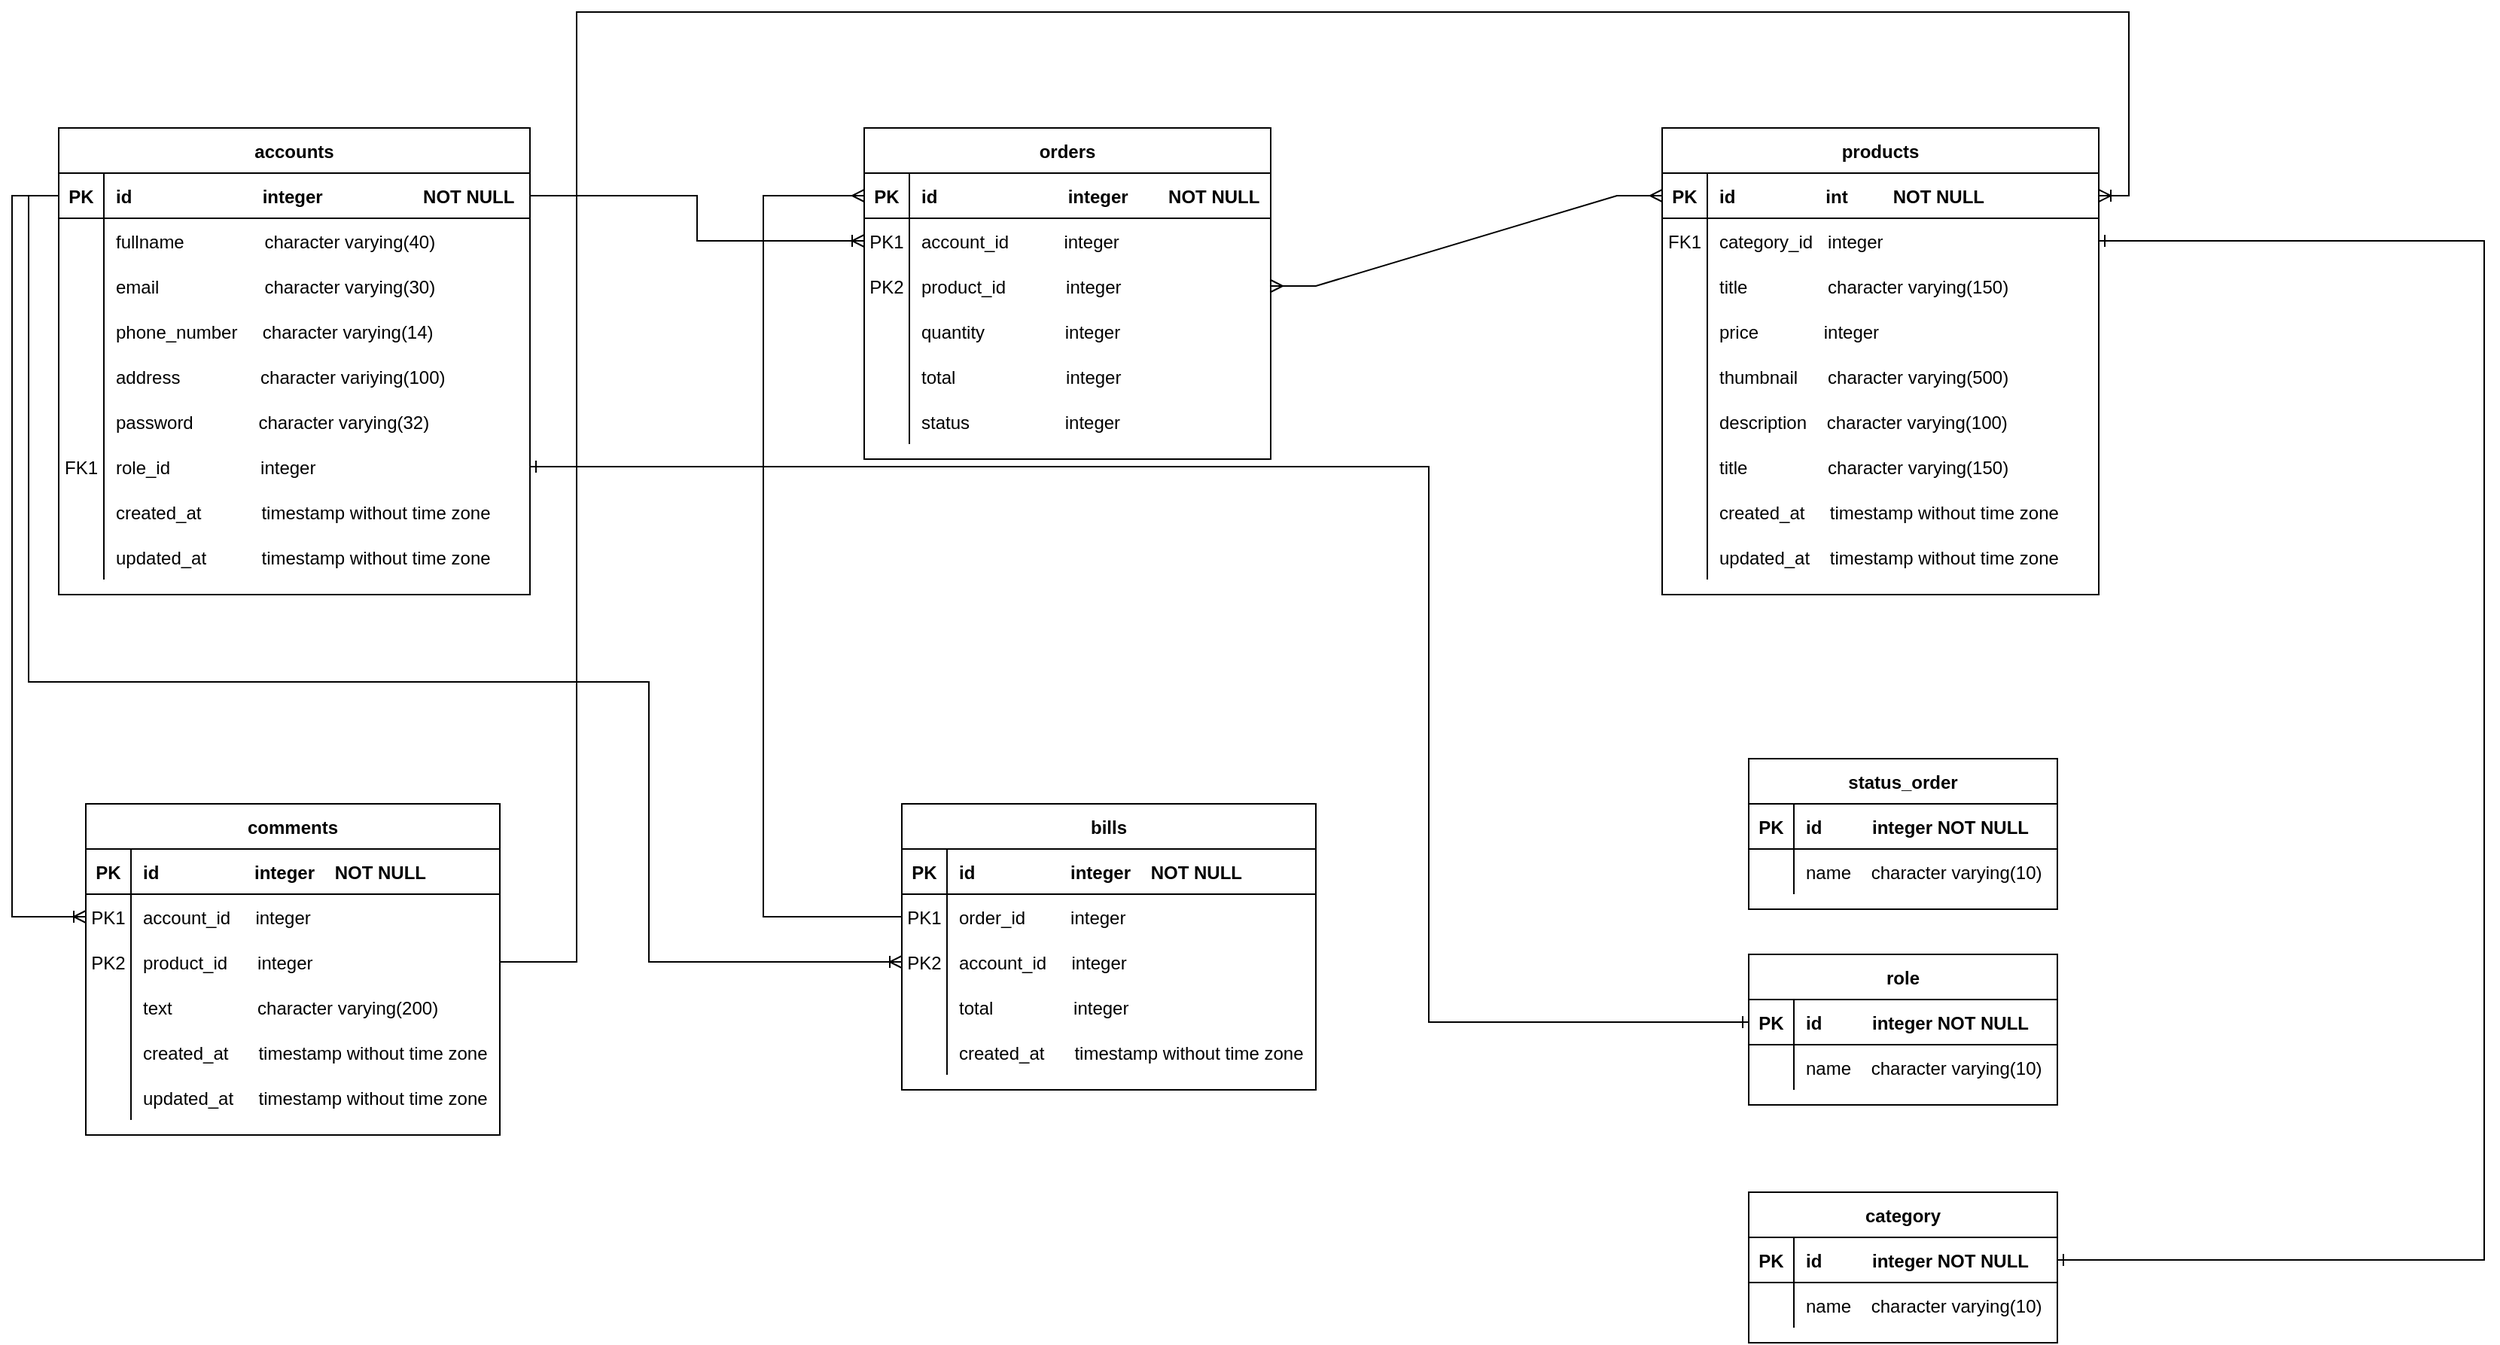 <mxfile version="21.6.1" type="device">
  <diagram id="R2lEEEUBdFMjLlhIrx00" name="Page-1">
    <mxGraphModel dx="2072" dy="1246" grid="0" gridSize="10" guides="1" tooltips="1" connect="1" arrows="1" fold="1" page="1" pageScale="1" pageWidth="291" pageHeight="413" background="none" math="0" shadow="0" extFonts="Permanent Marker^https://fonts.googleapis.com/css?family=Permanent+Marker">
      <root>
        <mxCell id="0" />
        <mxCell id="1" parent="0" />
        <mxCell id="C-vyLk0tnHw3VtMMgP7b-2" value="products" style="shape=table;startSize=30;container=1;collapsible=1;childLayout=tableLayout;fixedRows=1;rowLines=0;fontStyle=1;align=center;resizeLast=1;" parent="1" vertex="1">
          <mxGeometry x="1110" y="121" width="290" height="310" as="geometry" />
        </mxCell>
        <mxCell id="C-vyLk0tnHw3VtMMgP7b-3" value="" style="shape=partialRectangle;collapsible=0;dropTarget=0;pointerEvents=0;fillColor=none;points=[[0,0.5],[1,0.5]];portConstraint=eastwest;top=0;left=0;right=0;bottom=1;" parent="C-vyLk0tnHw3VtMMgP7b-2" vertex="1">
          <mxGeometry y="30" width="290" height="30" as="geometry" />
        </mxCell>
        <mxCell id="C-vyLk0tnHw3VtMMgP7b-4" value="PK" style="shape=partialRectangle;overflow=hidden;connectable=0;fillColor=none;top=0;left=0;bottom=0;right=0;fontStyle=1;" parent="C-vyLk0tnHw3VtMMgP7b-3" vertex="1">
          <mxGeometry width="30" height="30" as="geometry">
            <mxRectangle width="30" height="30" as="alternateBounds" />
          </mxGeometry>
        </mxCell>
        <mxCell id="C-vyLk0tnHw3VtMMgP7b-5" value="id                  int         NOT NULL" style="shape=partialRectangle;overflow=hidden;connectable=0;fillColor=none;top=0;left=0;bottom=0;right=0;align=left;spacingLeft=6;fontStyle=1;" parent="C-vyLk0tnHw3VtMMgP7b-3" vertex="1">
          <mxGeometry x="30" width="260" height="30" as="geometry">
            <mxRectangle width="260" height="30" as="alternateBounds" />
          </mxGeometry>
        </mxCell>
        <mxCell id="C-vyLk0tnHw3VtMMgP7b-6" value="" style="shape=partialRectangle;collapsible=0;dropTarget=0;pointerEvents=0;fillColor=none;points=[[0,0.5],[1,0.5]];portConstraint=eastwest;top=0;left=0;right=0;bottom=0;" parent="C-vyLk0tnHw3VtMMgP7b-2" vertex="1">
          <mxGeometry y="60" width="290" height="30" as="geometry" />
        </mxCell>
        <mxCell id="C-vyLk0tnHw3VtMMgP7b-7" value="FK1" style="shape=partialRectangle;overflow=hidden;connectable=0;fillColor=none;top=0;left=0;bottom=0;right=0;" parent="C-vyLk0tnHw3VtMMgP7b-6" vertex="1">
          <mxGeometry width="30" height="30" as="geometry">
            <mxRectangle width="30" height="30" as="alternateBounds" />
          </mxGeometry>
        </mxCell>
        <mxCell id="C-vyLk0tnHw3VtMMgP7b-8" value="category_id   integer" style="shape=partialRectangle;overflow=hidden;connectable=0;fillColor=none;top=0;left=0;bottom=0;right=0;align=left;spacingLeft=6;" parent="C-vyLk0tnHw3VtMMgP7b-6" vertex="1">
          <mxGeometry x="30" width="260" height="30" as="geometry">
            <mxRectangle width="260" height="30" as="alternateBounds" />
          </mxGeometry>
        </mxCell>
        <mxCell id="C-vyLk0tnHw3VtMMgP7b-9" value="" style="shape=partialRectangle;collapsible=0;dropTarget=0;pointerEvents=0;fillColor=none;points=[[0,0.5],[1,0.5]];portConstraint=eastwest;top=0;left=0;right=0;bottom=0;" parent="C-vyLk0tnHw3VtMMgP7b-2" vertex="1">
          <mxGeometry y="90" width="290" height="30" as="geometry" />
        </mxCell>
        <mxCell id="C-vyLk0tnHw3VtMMgP7b-10" value="" style="shape=partialRectangle;overflow=hidden;connectable=0;fillColor=none;top=0;left=0;bottom=0;right=0;" parent="C-vyLk0tnHw3VtMMgP7b-9" vertex="1">
          <mxGeometry width="30" height="30" as="geometry">
            <mxRectangle width="30" height="30" as="alternateBounds" />
          </mxGeometry>
        </mxCell>
        <mxCell id="C-vyLk0tnHw3VtMMgP7b-11" value="title                character varying(150)" style="shape=partialRectangle;overflow=hidden;connectable=0;fillColor=none;top=0;left=0;bottom=0;right=0;align=left;spacingLeft=6;" parent="C-vyLk0tnHw3VtMMgP7b-9" vertex="1">
          <mxGeometry x="30" width="260" height="30" as="geometry">
            <mxRectangle width="260" height="30" as="alternateBounds" />
          </mxGeometry>
        </mxCell>
        <mxCell id="JZ6ayUztc7FkGeIaDmAo-30" value="" style="shape=partialRectangle;collapsible=0;dropTarget=0;pointerEvents=0;fillColor=none;points=[[0,0.5],[1,0.5]];portConstraint=eastwest;top=0;left=0;right=0;bottom=0;" parent="C-vyLk0tnHw3VtMMgP7b-2" vertex="1">
          <mxGeometry y="120" width="290" height="30" as="geometry" />
        </mxCell>
        <mxCell id="JZ6ayUztc7FkGeIaDmAo-31" value="" style="shape=partialRectangle;overflow=hidden;connectable=0;fillColor=none;top=0;left=0;bottom=0;right=0;" parent="JZ6ayUztc7FkGeIaDmAo-30" vertex="1">
          <mxGeometry width="30" height="30" as="geometry">
            <mxRectangle width="30" height="30" as="alternateBounds" />
          </mxGeometry>
        </mxCell>
        <mxCell id="JZ6ayUztc7FkGeIaDmAo-32" value="price             integer" style="shape=partialRectangle;overflow=hidden;connectable=0;fillColor=none;top=0;left=0;bottom=0;right=0;align=left;spacingLeft=6;" parent="JZ6ayUztc7FkGeIaDmAo-30" vertex="1">
          <mxGeometry x="30" width="260" height="30" as="geometry">
            <mxRectangle width="260" height="30" as="alternateBounds" />
          </mxGeometry>
        </mxCell>
        <mxCell id="JZ6ayUztc7FkGeIaDmAo-36" value="" style="shape=partialRectangle;collapsible=0;dropTarget=0;pointerEvents=0;fillColor=none;points=[[0,0.5],[1,0.5]];portConstraint=eastwest;top=0;left=0;right=0;bottom=0;" parent="C-vyLk0tnHw3VtMMgP7b-2" vertex="1">
          <mxGeometry y="150" width="290" height="30" as="geometry" />
        </mxCell>
        <mxCell id="JZ6ayUztc7FkGeIaDmAo-37" value="" style="shape=partialRectangle;overflow=hidden;connectable=0;fillColor=none;top=0;left=0;bottom=0;right=0;" parent="JZ6ayUztc7FkGeIaDmAo-36" vertex="1">
          <mxGeometry width="30" height="30" as="geometry">
            <mxRectangle width="30" height="30" as="alternateBounds" />
          </mxGeometry>
        </mxCell>
        <mxCell id="JZ6ayUztc7FkGeIaDmAo-38" value="thumbnail      character varying(500)" style="shape=partialRectangle;overflow=hidden;connectable=0;fillColor=none;top=0;left=0;bottom=0;right=0;align=left;spacingLeft=6;" parent="JZ6ayUztc7FkGeIaDmAo-36" vertex="1">
          <mxGeometry x="30" width="260" height="30" as="geometry">
            <mxRectangle width="260" height="30" as="alternateBounds" />
          </mxGeometry>
        </mxCell>
        <mxCell id="JZ6ayUztc7FkGeIaDmAo-39" value="" style="shape=partialRectangle;collapsible=0;dropTarget=0;pointerEvents=0;fillColor=none;points=[[0,0.5],[1,0.5]];portConstraint=eastwest;top=0;left=0;right=0;bottom=0;" parent="C-vyLk0tnHw3VtMMgP7b-2" vertex="1">
          <mxGeometry y="180" width="290" height="30" as="geometry" />
        </mxCell>
        <mxCell id="JZ6ayUztc7FkGeIaDmAo-40" value="" style="shape=partialRectangle;overflow=hidden;connectable=0;fillColor=none;top=0;left=0;bottom=0;right=0;" parent="JZ6ayUztc7FkGeIaDmAo-39" vertex="1">
          <mxGeometry width="30" height="30" as="geometry">
            <mxRectangle width="30" height="30" as="alternateBounds" />
          </mxGeometry>
        </mxCell>
        <mxCell id="JZ6ayUztc7FkGeIaDmAo-41" value="description    character varying(100)" style="shape=partialRectangle;overflow=hidden;connectable=0;fillColor=none;top=0;left=0;bottom=0;right=0;align=left;spacingLeft=6;" parent="JZ6ayUztc7FkGeIaDmAo-39" vertex="1">
          <mxGeometry x="30" width="260" height="30" as="geometry">
            <mxRectangle width="260" height="30" as="alternateBounds" />
          </mxGeometry>
        </mxCell>
        <mxCell id="JZ6ayUztc7FkGeIaDmAo-42" value="" style="shape=partialRectangle;collapsible=0;dropTarget=0;pointerEvents=0;fillColor=none;points=[[0,0.5],[1,0.5]];portConstraint=eastwest;top=0;left=0;right=0;bottom=0;" parent="C-vyLk0tnHw3VtMMgP7b-2" vertex="1">
          <mxGeometry y="210" width="290" height="30" as="geometry" />
        </mxCell>
        <mxCell id="JZ6ayUztc7FkGeIaDmAo-43" value="" style="shape=partialRectangle;overflow=hidden;connectable=0;fillColor=none;top=0;left=0;bottom=0;right=0;" parent="JZ6ayUztc7FkGeIaDmAo-42" vertex="1">
          <mxGeometry width="30" height="30" as="geometry">
            <mxRectangle width="30" height="30" as="alternateBounds" />
          </mxGeometry>
        </mxCell>
        <mxCell id="JZ6ayUztc7FkGeIaDmAo-44" value="title                character varying(150)" style="shape=partialRectangle;overflow=hidden;connectable=0;fillColor=none;top=0;left=0;bottom=0;right=0;align=left;spacingLeft=6;" parent="JZ6ayUztc7FkGeIaDmAo-42" vertex="1">
          <mxGeometry x="30" width="260" height="30" as="geometry">
            <mxRectangle width="260" height="30" as="alternateBounds" />
          </mxGeometry>
        </mxCell>
        <mxCell id="JZ6ayUztc7FkGeIaDmAo-45" value="" style="shape=partialRectangle;collapsible=0;dropTarget=0;pointerEvents=0;fillColor=none;points=[[0,0.5],[1,0.5]];portConstraint=eastwest;top=0;left=0;right=0;bottom=0;" parent="C-vyLk0tnHw3VtMMgP7b-2" vertex="1">
          <mxGeometry y="240" width="290" height="30" as="geometry" />
        </mxCell>
        <mxCell id="JZ6ayUztc7FkGeIaDmAo-46" value="" style="shape=partialRectangle;overflow=hidden;connectable=0;fillColor=none;top=0;left=0;bottom=0;right=0;" parent="JZ6ayUztc7FkGeIaDmAo-45" vertex="1">
          <mxGeometry width="30" height="30" as="geometry">
            <mxRectangle width="30" height="30" as="alternateBounds" />
          </mxGeometry>
        </mxCell>
        <mxCell id="JZ6ayUztc7FkGeIaDmAo-47" value="created_at     timestamp without time zone" style="shape=partialRectangle;overflow=hidden;connectable=0;fillColor=none;top=0;left=0;bottom=0;right=0;align=left;spacingLeft=6;" parent="JZ6ayUztc7FkGeIaDmAo-45" vertex="1">
          <mxGeometry x="30" width="260" height="30" as="geometry">
            <mxRectangle width="260" height="30" as="alternateBounds" />
          </mxGeometry>
        </mxCell>
        <mxCell id="JZ6ayUztc7FkGeIaDmAo-48" value="" style="shape=partialRectangle;collapsible=0;dropTarget=0;pointerEvents=0;fillColor=none;points=[[0,0.5],[1,0.5]];portConstraint=eastwest;top=0;left=0;right=0;bottom=0;" parent="C-vyLk0tnHw3VtMMgP7b-2" vertex="1">
          <mxGeometry y="270" width="290" height="30" as="geometry" />
        </mxCell>
        <mxCell id="JZ6ayUztc7FkGeIaDmAo-49" value="" style="shape=partialRectangle;overflow=hidden;connectable=0;fillColor=none;top=0;left=0;bottom=0;right=0;" parent="JZ6ayUztc7FkGeIaDmAo-48" vertex="1">
          <mxGeometry width="30" height="30" as="geometry">
            <mxRectangle width="30" height="30" as="alternateBounds" />
          </mxGeometry>
        </mxCell>
        <mxCell id="JZ6ayUztc7FkGeIaDmAo-50" value="updated_at    timestamp without time zone" style="shape=partialRectangle;overflow=hidden;connectable=0;fillColor=none;top=0;left=0;bottom=0;right=0;align=left;spacingLeft=6;" parent="JZ6ayUztc7FkGeIaDmAo-48" vertex="1">
          <mxGeometry x="30" width="260" height="30" as="geometry">
            <mxRectangle width="260" height="30" as="alternateBounds" />
          </mxGeometry>
        </mxCell>
        <mxCell id="C-vyLk0tnHw3VtMMgP7b-13" value="role" style="shape=table;startSize=30;container=1;collapsible=1;childLayout=tableLayout;fixedRows=1;rowLines=0;fontStyle=1;align=center;resizeLast=1;" parent="1" vertex="1">
          <mxGeometry x="1167.5" y="670" width="205" height="100" as="geometry" />
        </mxCell>
        <mxCell id="C-vyLk0tnHw3VtMMgP7b-14" value="" style="shape=partialRectangle;collapsible=0;dropTarget=0;pointerEvents=0;fillColor=none;points=[[0,0.5],[1,0.5]];portConstraint=eastwest;top=0;left=0;right=0;bottom=1;" parent="C-vyLk0tnHw3VtMMgP7b-13" vertex="1">
          <mxGeometry y="30" width="205" height="30" as="geometry" />
        </mxCell>
        <mxCell id="C-vyLk0tnHw3VtMMgP7b-15" value="PK" style="shape=partialRectangle;overflow=hidden;connectable=0;fillColor=none;top=0;left=0;bottom=0;right=0;fontStyle=1;" parent="C-vyLk0tnHw3VtMMgP7b-14" vertex="1">
          <mxGeometry width="30" height="30" as="geometry">
            <mxRectangle width="30" height="30" as="alternateBounds" />
          </mxGeometry>
        </mxCell>
        <mxCell id="C-vyLk0tnHw3VtMMgP7b-16" value="id          integer NOT NULL" style="shape=partialRectangle;overflow=hidden;connectable=0;fillColor=none;top=0;left=0;bottom=0;right=0;align=left;spacingLeft=6;fontStyle=1;" parent="C-vyLk0tnHw3VtMMgP7b-14" vertex="1">
          <mxGeometry x="30" width="175" height="30" as="geometry">
            <mxRectangle width="175" height="30" as="alternateBounds" />
          </mxGeometry>
        </mxCell>
        <mxCell id="C-vyLk0tnHw3VtMMgP7b-17" value="" style="shape=partialRectangle;collapsible=0;dropTarget=0;pointerEvents=0;fillColor=none;points=[[0,0.5],[1,0.5]];portConstraint=eastwest;top=0;left=0;right=0;bottom=0;" parent="C-vyLk0tnHw3VtMMgP7b-13" vertex="1">
          <mxGeometry y="60" width="205" height="30" as="geometry" />
        </mxCell>
        <mxCell id="C-vyLk0tnHw3VtMMgP7b-18" value="" style="shape=partialRectangle;overflow=hidden;connectable=0;fillColor=none;top=0;left=0;bottom=0;right=0;" parent="C-vyLk0tnHw3VtMMgP7b-17" vertex="1">
          <mxGeometry width="30" height="30" as="geometry">
            <mxRectangle width="30" height="30" as="alternateBounds" />
          </mxGeometry>
        </mxCell>
        <mxCell id="C-vyLk0tnHw3VtMMgP7b-19" value="name    character varying(10)" style="shape=partialRectangle;overflow=hidden;connectable=0;fillColor=none;top=0;left=0;bottom=0;right=0;align=left;spacingLeft=6;" parent="C-vyLk0tnHw3VtMMgP7b-17" vertex="1">
          <mxGeometry x="30" width="175" height="30" as="geometry">
            <mxRectangle width="175" height="30" as="alternateBounds" />
          </mxGeometry>
        </mxCell>
        <mxCell id="JZ6ayUztc7FkGeIaDmAo-154" value="category" style="shape=table;startSize=30;container=1;collapsible=1;childLayout=tableLayout;fixedRows=1;rowLines=0;fontStyle=1;align=center;resizeLast=1;" parent="1" vertex="1">
          <mxGeometry x="1167.5" y="828" width="205" height="100" as="geometry" />
        </mxCell>
        <mxCell id="JZ6ayUztc7FkGeIaDmAo-155" value="" style="shape=partialRectangle;collapsible=0;dropTarget=0;pointerEvents=0;fillColor=none;points=[[0,0.5],[1,0.5]];portConstraint=eastwest;top=0;left=0;right=0;bottom=1;" parent="JZ6ayUztc7FkGeIaDmAo-154" vertex="1">
          <mxGeometry y="30" width="205" height="30" as="geometry" />
        </mxCell>
        <mxCell id="JZ6ayUztc7FkGeIaDmAo-156" value="PK" style="shape=partialRectangle;overflow=hidden;connectable=0;fillColor=none;top=0;left=0;bottom=0;right=0;fontStyle=1;" parent="JZ6ayUztc7FkGeIaDmAo-155" vertex="1">
          <mxGeometry width="30" height="30" as="geometry">
            <mxRectangle width="30" height="30" as="alternateBounds" />
          </mxGeometry>
        </mxCell>
        <mxCell id="JZ6ayUztc7FkGeIaDmAo-157" value="id          integer NOT NULL" style="shape=partialRectangle;overflow=hidden;connectable=0;fillColor=none;top=0;left=0;bottom=0;right=0;align=left;spacingLeft=6;fontStyle=1;" parent="JZ6ayUztc7FkGeIaDmAo-155" vertex="1">
          <mxGeometry x="30" width="175" height="30" as="geometry">
            <mxRectangle width="175" height="30" as="alternateBounds" />
          </mxGeometry>
        </mxCell>
        <mxCell id="JZ6ayUztc7FkGeIaDmAo-158" value="" style="shape=partialRectangle;collapsible=0;dropTarget=0;pointerEvents=0;fillColor=none;points=[[0,0.5],[1,0.5]];portConstraint=eastwest;top=0;left=0;right=0;bottom=0;" parent="JZ6ayUztc7FkGeIaDmAo-154" vertex="1">
          <mxGeometry y="60" width="205" height="30" as="geometry" />
        </mxCell>
        <mxCell id="JZ6ayUztc7FkGeIaDmAo-159" value="" style="shape=partialRectangle;overflow=hidden;connectable=0;fillColor=none;top=0;left=0;bottom=0;right=0;" parent="JZ6ayUztc7FkGeIaDmAo-158" vertex="1">
          <mxGeometry width="30" height="30" as="geometry">
            <mxRectangle width="30" height="30" as="alternateBounds" />
          </mxGeometry>
        </mxCell>
        <mxCell id="JZ6ayUztc7FkGeIaDmAo-160" value="name    character varying(10)" style="shape=partialRectangle;overflow=hidden;connectable=0;fillColor=none;top=0;left=0;bottom=0;right=0;align=left;spacingLeft=6;" parent="JZ6ayUztc7FkGeIaDmAo-158" vertex="1">
          <mxGeometry x="30" width="175" height="30" as="geometry">
            <mxRectangle width="175" height="30" as="alternateBounds" />
          </mxGeometry>
        </mxCell>
        <mxCell id="JZ6ayUztc7FkGeIaDmAo-105" value="status_order" style="shape=table;startSize=30;container=1;collapsible=1;childLayout=tableLayout;fixedRows=1;rowLines=0;fontStyle=1;align=center;resizeLast=1;" parent="1" vertex="1">
          <mxGeometry x="1167.5" y="540" width="205" height="100" as="geometry" />
        </mxCell>
        <mxCell id="JZ6ayUztc7FkGeIaDmAo-106" value="" style="shape=partialRectangle;collapsible=0;dropTarget=0;pointerEvents=0;fillColor=none;points=[[0,0.5],[1,0.5]];portConstraint=eastwest;top=0;left=0;right=0;bottom=1;" parent="JZ6ayUztc7FkGeIaDmAo-105" vertex="1">
          <mxGeometry y="30" width="205" height="30" as="geometry" />
        </mxCell>
        <mxCell id="JZ6ayUztc7FkGeIaDmAo-107" value="PK" style="shape=partialRectangle;overflow=hidden;connectable=0;fillColor=none;top=0;left=0;bottom=0;right=0;fontStyle=1;" parent="JZ6ayUztc7FkGeIaDmAo-106" vertex="1">
          <mxGeometry width="30" height="30" as="geometry">
            <mxRectangle width="30" height="30" as="alternateBounds" />
          </mxGeometry>
        </mxCell>
        <mxCell id="JZ6ayUztc7FkGeIaDmAo-108" value="id          integer NOT NULL " style="shape=partialRectangle;overflow=hidden;connectable=0;fillColor=none;top=0;left=0;bottom=0;right=0;align=left;spacingLeft=6;fontStyle=1;" parent="JZ6ayUztc7FkGeIaDmAo-106" vertex="1">
          <mxGeometry x="30" width="175" height="30" as="geometry">
            <mxRectangle width="175" height="30" as="alternateBounds" />
          </mxGeometry>
        </mxCell>
        <mxCell id="JZ6ayUztc7FkGeIaDmAo-109" value="" style="shape=partialRectangle;collapsible=0;dropTarget=0;pointerEvents=0;fillColor=none;points=[[0,0.5],[1,0.5]];portConstraint=eastwest;top=0;left=0;right=0;bottom=0;" parent="JZ6ayUztc7FkGeIaDmAo-105" vertex="1">
          <mxGeometry y="60" width="205" height="30" as="geometry" />
        </mxCell>
        <mxCell id="JZ6ayUztc7FkGeIaDmAo-110" value="" style="shape=partialRectangle;overflow=hidden;connectable=0;fillColor=none;top=0;left=0;bottom=0;right=0;" parent="JZ6ayUztc7FkGeIaDmAo-109" vertex="1">
          <mxGeometry width="30" height="30" as="geometry">
            <mxRectangle width="30" height="30" as="alternateBounds" />
          </mxGeometry>
        </mxCell>
        <mxCell id="JZ6ayUztc7FkGeIaDmAo-111" value="name    character varying(10)" style="shape=partialRectangle;overflow=hidden;connectable=0;fillColor=none;top=0;left=0;bottom=0;right=0;align=left;spacingLeft=6;" parent="JZ6ayUztc7FkGeIaDmAo-109" vertex="1">
          <mxGeometry x="30" width="175" height="30" as="geometry">
            <mxRectangle width="175" height="30" as="alternateBounds" />
          </mxGeometry>
        </mxCell>
        <mxCell id="C-vyLk0tnHw3VtMMgP7b-23" value="accounts" style="shape=table;startSize=30;container=1;collapsible=1;childLayout=tableLayout;fixedRows=1;rowLines=0;fontStyle=1;align=center;resizeLast=1;" parent="1" vertex="1">
          <mxGeometry x="45" y="121" width="313" height="310" as="geometry" />
        </mxCell>
        <mxCell id="C-vyLk0tnHw3VtMMgP7b-24" value="" style="shape=partialRectangle;collapsible=0;dropTarget=0;pointerEvents=0;fillColor=none;points=[[0,0.5],[1,0.5]];portConstraint=eastwest;top=0;left=0;right=0;bottom=1;" parent="C-vyLk0tnHw3VtMMgP7b-23" vertex="1">
          <mxGeometry y="30" width="313" height="30" as="geometry" />
        </mxCell>
        <mxCell id="C-vyLk0tnHw3VtMMgP7b-25" value="PK" style="shape=partialRectangle;overflow=hidden;connectable=0;fillColor=none;top=0;left=0;bottom=0;right=0;fontStyle=1;" parent="C-vyLk0tnHw3VtMMgP7b-24" vertex="1">
          <mxGeometry width="30" height="30" as="geometry">
            <mxRectangle width="30" height="30" as="alternateBounds" />
          </mxGeometry>
        </mxCell>
        <mxCell id="C-vyLk0tnHw3VtMMgP7b-26" value="id                          integer                    NOT NULL" style="shape=partialRectangle;overflow=hidden;connectable=0;fillColor=none;top=0;left=0;bottom=0;right=0;align=left;spacingLeft=6;fontStyle=1;strokeColor=inherit;" parent="C-vyLk0tnHw3VtMMgP7b-24" vertex="1">
          <mxGeometry x="30" width="283" height="30" as="geometry">
            <mxRectangle width="283" height="30" as="alternateBounds" />
          </mxGeometry>
        </mxCell>
        <mxCell id="C-vyLk0tnHw3VtMMgP7b-27" value="" style="shape=partialRectangle;collapsible=0;dropTarget=0;pointerEvents=0;fillColor=none;points=[[0,0.5],[1,0.5]];portConstraint=eastwest;top=0;left=0;right=0;bottom=0;" parent="C-vyLk0tnHw3VtMMgP7b-23" vertex="1">
          <mxGeometry y="60" width="313" height="30" as="geometry" />
        </mxCell>
        <mxCell id="C-vyLk0tnHw3VtMMgP7b-28" value="" style="shape=partialRectangle;overflow=hidden;connectable=0;fillColor=none;top=0;left=0;bottom=0;right=0;" parent="C-vyLk0tnHw3VtMMgP7b-27" vertex="1">
          <mxGeometry width="30" height="30" as="geometry">
            <mxRectangle width="30" height="30" as="alternateBounds" />
          </mxGeometry>
        </mxCell>
        <mxCell id="C-vyLk0tnHw3VtMMgP7b-29" value="fullname                character varying(40)" style="shape=partialRectangle;overflow=hidden;connectable=0;fillColor=none;top=0;left=0;bottom=0;right=0;align=left;spacingLeft=6;" parent="C-vyLk0tnHw3VtMMgP7b-27" vertex="1">
          <mxGeometry x="30" width="283" height="30" as="geometry">
            <mxRectangle width="283" height="30" as="alternateBounds" />
          </mxGeometry>
        </mxCell>
        <mxCell id="JZ6ayUztc7FkGeIaDmAo-4" value="" style="shape=partialRectangle;collapsible=0;dropTarget=0;pointerEvents=0;fillColor=none;points=[[0,0.5],[1,0.5]];portConstraint=eastwest;top=0;left=0;right=0;bottom=0;" parent="C-vyLk0tnHw3VtMMgP7b-23" vertex="1">
          <mxGeometry y="90" width="313" height="30" as="geometry" />
        </mxCell>
        <mxCell id="JZ6ayUztc7FkGeIaDmAo-5" value="" style="shape=partialRectangle;overflow=hidden;connectable=0;fillColor=none;top=0;left=0;bottom=0;right=0;" parent="JZ6ayUztc7FkGeIaDmAo-4" vertex="1">
          <mxGeometry width="30" height="30" as="geometry">
            <mxRectangle width="30" height="30" as="alternateBounds" />
          </mxGeometry>
        </mxCell>
        <mxCell id="JZ6ayUztc7FkGeIaDmAo-6" value="email                     character varying(30)" style="shape=partialRectangle;overflow=hidden;connectable=0;fillColor=none;top=0;left=0;bottom=0;right=0;align=left;spacingLeft=6;" parent="JZ6ayUztc7FkGeIaDmAo-4" vertex="1">
          <mxGeometry x="30" width="283" height="30" as="geometry">
            <mxRectangle width="283" height="30" as="alternateBounds" />
          </mxGeometry>
        </mxCell>
        <mxCell id="JZ6ayUztc7FkGeIaDmAo-7" value="" style="shape=partialRectangle;collapsible=0;dropTarget=0;pointerEvents=0;fillColor=none;points=[[0,0.5],[1,0.5]];portConstraint=eastwest;top=0;left=0;right=0;bottom=0;" parent="C-vyLk0tnHw3VtMMgP7b-23" vertex="1">
          <mxGeometry y="120" width="313" height="30" as="geometry" />
        </mxCell>
        <mxCell id="JZ6ayUztc7FkGeIaDmAo-8" value="" style="shape=partialRectangle;overflow=hidden;connectable=0;fillColor=none;top=0;left=0;bottom=0;right=0;" parent="JZ6ayUztc7FkGeIaDmAo-7" vertex="1">
          <mxGeometry width="30" height="30" as="geometry">
            <mxRectangle width="30" height="30" as="alternateBounds" />
          </mxGeometry>
        </mxCell>
        <mxCell id="JZ6ayUztc7FkGeIaDmAo-9" value="phone_number     character varying(14)" style="shape=partialRectangle;overflow=hidden;connectable=0;fillColor=none;top=0;left=0;bottom=0;right=0;align=left;spacingLeft=6;" parent="JZ6ayUztc7FkGeIaDmAo-7" vertex="1">
          <mxGeometry x="30" width="283" height="30" as="geometry">
            <mxRectangle width="283" height="30" as="alternateBounds" />
          </mxGeometry>
        </mxCell>
        <mxCell id="JZ6ayUztc7FkGeIaDmAo-10" value="" style="shape=partialRectangle;collapsible=0;dropTarget=0;pointerEvents=0;fillColor=none;points=[[0,0.5],[1,0.5]];portConstraint=eastwest;top=0;left=0;right=0;bottom=0;" parent="C-vyLk0tnHw3VtMMgP7b-23" vertex="1">
          <mxGeometry y="150" width="313" height="30" as="geometry" />
        </mxCell>
        <mxCell id="JZ6ayUztc7FkGeIaDmAo-11" value="" style="shape=partialRectangle;overflow=hidden;connectable=0;fillColor=none;top=0;left=0;bottom=0;right=0;" parent="JZ6ayUztc7FkGeIaDmAo-10" vertex="1">
          <mxGeometry width="30" height="30" as="geometry">
            <mxRectangle width="30" height="30" as="alternateBounds" />
          </mxGeometry>
        </mxCell>
        <mxCell id="JZ6ayUztc7FkGeIaDmAo-12" value="address                character variying(100)" style="shape=partialRectangle;overflow=hidden;connectable=0;fillColor=none;top=0;left=0;bottom=0;right=0;align=left;spacingLeft=6;" parent="JZ6ayUztc7FkGeIaDmAo-10" vertex="1">
          <mxGeometry x="30" width="283" height="30" as="geometry">
            <mxRectangle width="283" height="30" as="alternateBounds" />
          </mxGeometry>
        </mxCell>
        <mxCell id="JZ6ayUztc7FkGeIaDmAo-13" value="" style="shape=partialRectangle;collapsible=0;dropTarget=0;pointerEvents=0;fillColor=none;points=[[0,0.5],[1,0.5]];portConstraint=eastwest;top=0;left=0;right=0;bottom=0;" parent="C-vyLk0tnHw3VtMMgP7b-23" vertex="1">
          <mxGeometry y="180" width="313" height="30" as="geometry" />
        </mxCell>
        <mxCell id="JZ6ayUztc7FkGeIaDmAo-14" value="" style="shape=partialRectangle;overflow=hidden;connectable=0;fillColor=none;top=0;left=0;bottom=0;right=0;" parent="JZ6ayUztc7FkGeIaDmAo-13" vertex="1">
          <mxGeometry width="30" height="30" as="geometry">
            <mxRectangle width="30" height="30" as="alternateBounds" />
          </mxGeometry>
        </mxCell>
        <mxCell id="JZ6ayUztc7FkGeIaDmAo-15" value="password             character varying(32)" style="shape=partialRectangle;overflow=hidden;connectable=0;fillColor=none;top=0;left=0;bottom=0;right=0;align=left;spacingLeft=6;" parent="JZ6ayUztc7FkGeIaDmAo-13" vertex="1">
          <mxGeometry x="30" width="283" height="30" as="geometry">
            <mxRectangle width="283" height="30" as="alternateBounds" />
          </mxGeometry>
        </mxCell>
        <mxCell id="JZ6ayUztc7FkGeIaDmAo-16" value="" style="shape=partialRectangle;collapsible=0;dropTarget=0;pointerEvents=0;fillColor=none;points=[[0,0.5],[1,0.5]];portConstraint=eastwest;top=0;left=0;right=0;bottom=0;" parent="C-vyLk0tnHw3VtMMgP7b-23" vertex="1">
          <mxGeometry y="210" width="313" height="30" as="geometry" />
        </mxCell>
        <mxCell id="JZ6ayUztc7FkGeIaDmAo-17" value="FK1" style="shape=partialRectangle;overflow=hidden;connectable=0;fillColor=none;top=0;left=0;bottom=0;right=0;" parent="JZ6ayUztc7FkGeIaDmAo-16" vertex="1">
          <mxGeometry width="30" height="30" as="geometry">
            <mxRectangle width="30" height="30" as="alternateBounds" />
          </mxGeometry>
        </mxCell>
        <mxCell id="JZ6ayUztc7FkGeIaDmAo-18" value="role_id                  integer" style="shape=partialRectangle;overflow=hidden;connectable=0;fillColor=none;top=0;left=0;bottom=0;right=0;align=left;spacingLeft=6;" parent="JZ6ayUztc7FkGeIaDmAo-16" vertex="1">
          <mxGeometry x="30" width="283" height="30" as="geometry">
            <mxRectangle width="283" height="30" as="alternateBounds" />
          </mxGeometry>
        </mxCell>
        <mxCell id="JZ6ayUztc7FkGeIaDmAo-19" value="" style="shape=partialRectangle;collapsible=0;dropTarget=0;pointerEvents=0;fillColor=none;points=[[0,0.5],[1,0.5]];portConstraint=eastwest;top=0;left=0;right=0;bottom=0;" parent="C-vyLk0tnHw3VtMMgP7b-23" vertex="1">
          <mxGeometry y="240" width="313" height="30" as="geometry" />
        </mxCell>
        <mxCell id="JZ6ayUztc7FkGeIaDmAo-20" value="" style="shape=partialRectangle;overflow=hidden;connectable=0;fillColor=none;top=0;left=0;bottom=0;right=0;" parent="JZ6ayUztc7FkGeIaDmAo-19" vertex="1">
          <mxGeometry width="30" height="30" as="geometry">
            <mxRectangle width="30" height="30" as="alternateBounds" />
          </mxGeometry>
        </mxCell>
        <mxCell id="JZ6ayUztc7FkGeIaDmAo-21" value="created_at            timestamp without time zone" style="shape=partialRectangle;overflow=hidden;connectable=0;fillColor=none;top=0;left=0;bottom=0;right=0;align=left;spacingLeft=6;" parent="JZ6ayUztc7FkGeIaDmAo-19" vertex="1">
          <mxGeometry x="30" width="283" height="30" as="geometry">
            <mxRectangle width="283" height="30" as="alternateBounds" />
          </mxGeometry>
        </mxCell>
        <mxCell id="JZ6ayUztc7FkGeIaDmAo-22" value="" style="shape=partialRectangle;collapsible=0;dropTarget=0;pointerEvents=0;fillColor=none;points=[[0,0.5],[1,0.5]];portConstraint=eastwest;top=0;left=0;right=0;bottom=0;" parent="C-vyLk0tnHw3VtMMgP7b-23" vertex="1">
          <mxGeometry y="270" width="313" height="30" as="geometry" />
        </mxCell>
        <mxCell id="JZ6ayUztc7FkGeIaDmAo-23" value="" style="shape=partialRectangle;overflow=hidden;connectable=0;fillColor=none;top=0;left=0;bottom=0;right=0;" parent="JZ6ayUztc7FkGeIaDmAo-22" vertex="1">
          <mxGeometry width="30" height="30" as="geometry">
            <mxRectangle width="30" height="30" as="alternateBounds" />
          </mxGeometry>
        </mxCell>
        <mxCell id="JZ6ayUztc7FkGeIaDmAo-24" value="updated_at           timestamp without time zone" style="shape=partialRectangle;overflow=hidden;connectable=0;fillColor=none;top=0;left=0;bottom=0;right=0;align=left;spacingLeft=6;" parent="JZ6ayUztc7FkGeIaDmAo-22" vertex="1">
          <mxGeometry x="30" width="283" height="30" as="geometry">
            <mxRectangle width="283" height="30" as="alternateBounds" />
          </mxGeometry>
        </mxCell>
        <mxCell id="JZ6ayUztc7FkGeIaDmAo-52" value="orders" style="shape=table;startSize=30;container=1;collapsible=1;childLayout=tableLayout;fixedRows=1;rowLines=0;fontStyle=1;align=center;resizeLast=1;" parent="1" vertex="1">
          <mxGeometry x="580" y="121" width="270" height="220" as="geometry" />
        </mxCell>
        <mxCell id="JZ6ayUztc7FkGeIaDmAo-53" value="" style="shape=partialRectangle;collapsible=0;dropTarget=0;pointerEvents=0;fillColor=none;points=[[0,0.5],[1,0.5]];portConstraint=eastwest;top=0;left=0;right=0;bottom=1;" parent="JZ6ayUztc7FkGeIaDmAo-52" vertex="1">
          <mxGeometry y="30" width="270" height="30" as="geometry" />
        </mxCell>
        <mxCell id="JZ6ayUztc7FkGeIaDmAo-54" value="PK" style="shape=partialRectangle;overflow=hidden;connectable=0;fillColor=none;top=0;left=0;bottom=0;right=0;fontStyle=1;" parent="JZ6ayUztc7FkGeIaDmAo-53" vertex="1">
          <mxGeometry width="30" height="30" as="geometry">
            <mxRectangle width="30" height="30" as="alternateBounds" />
          </mxGeometry>
        </mxCell>
        <mxCell id="JZ6ayUztc7FkGeIaDmAo-55" value="id                          integer        NOT NULL" style="shape=partialRectangle;overflow=hidden;connectable=0;fillColor=none;top=0;left=0;bottom=0;right=0;align=left;spacingLeft=6;fontStyle=1;strokeColor=inherit;" parent="JZ6ayUztc7FkGeIaDmAo-53" vertex="1">
          <mxGeometry x="30" width="240" height="30" as="geometry">
            <mxRectangle width="240" height="30" as="alternateBounds" />
          </mxGeometry>
        </mxCell>
        <mxCell id="JZ6ayUztc7FkGeIaDmAo-59" value="" style="shape=partialRectangle;collapsible=0;dropTarget=0;pointerEvents=0;fillColor=none;points=[[0,0.5],[1,0.5]];portConstraint=eastwest;top=0;left=0;right=0;bottom=0;" parent="JZ6ayUztc7FkGeIaDmAo-52" vertex="1">
          <mxGeometry y="60" width="270" height="30" as="geometry" />
        </mxCell>
        <mxCell id="JZ6ayUztc7FkGeIaDmAo-60" value="PK1" style="shape=partialRectangle;overflow=hidden;connectable=0;fillColor=none;top=0;left=0;bottom=0;right=0;" parent="JZ6ayUztc7FkGeIaDmAo-59" vertex="1">
          <mxGeometry width="30" height="30" as="geometry">
            <mxRectangle width="30" height="30" as="alternateBounds" />
          </mxGeometry>
        </mxCell>
        <mxCell id="JZ6ayUztc7FkGeIaDmAo-61" value="account_id           integer  " style="shape=partialRectangle;overflow=hidden;connectable=0;fillColor=none;top=0;left=0;bottom=0;right=0;align=left;spacingLeft=6;" parent="JZ6ayUztc7FkGeIaDmAo-59" vertex="1">
          <mxGeometry x="30" width="240" height="30" as="geometry">
            <mxRectangle width="240" height="30" as="alternateBounds" />
          </mxGeometry>
        </mxCell>
        <mxCell id="JZ6ayUztc7FkGeIaDmAo-62" value="" style="shape=partialRectangle;collapsible=0;dropTarget=0;pointerEvents=0;fillColor=none;points=[[0,0.5],[1,0.5]];portConstraint=eastwest;top=0;left=0;right=0;bottom=0;" parent="JZ6ayUztc7FkGeIaDmAo-52" vertex="1">
          <mxGeometry y="90" width="270" height="30" as="geometry" />
        </mxCell>
        <mxCell id="JZ6ayUztc7FkGeIaDmAo-63" value="PK2" style="shape=partialRectangle;overflow=hidden;connectable=0;fillColor=none;top=0;left=0;bottom=0;right=0;" parent="JZ6ayUztc7FkGeIaDmAo-62" vertex="1">
          <mxGeometry width="30" height="30" as="geometry">
            <mxRectangle width="30" height="30" as="alternateBounds" />
          </mxGeometry>
        </mxCell>
        <mxCell id="JZ6ayUztc7FkGeIaDmAo-64" value="product_id            integer" style="shape=partialRectangle;overflow=hidden;connectable=0;fillColor=none;top=0;left=0;bottom=0;right=0;align=left;spacingLeft=6;" parent="JZ6ayUztc7FkGeIaDmAo-62" vertex="1">
          <mxGeometry x="30" width="240" height="30" as="geometry">
            <mxRectangle width="240" height="30" as="alternateBounds" />
          </mxGeometry>
        </mxCell>
        <mxCell id="JZ6ayUztc7FkGeIaDmAo-65" value="" style="shape=partialRectangle;collapsible=0;dropTarget=0;pointerEvents=0;fillColor=none;points=[[0,0.5],[1,0.5]];portConstraint=eastwest;top=0;left=0;right=0;bottom=0;" parent="JZ6ayUztc7FkGeIaDmAo-52" vertex="1">
          <mxGeometry y="120" width="270" height="30" as="geometry" />
        </mxCell>
        <mxCell id="JZ6ayUztc7FkGeIaDmAo-66" value="" style="shape=partialRectangle;overflow=hidden;connectable=0;fillColor=none;top=0;left=0;bottom=0;right=0;" parent="JZ6ayUztc7FkGeIaDmAo-65" vertex="1">
          <mxGeometry width="30" height="30" as="geometry">
            <mxRectangle width="30" height="30" as="alternateBounds" />
          </mxGeometry>
        </mxCell>
        <mxCell id="JZ6ayUztc7FkGeIaDmAo-67" value="quantity                integer" style="shape=partialRectangle;overflow=hidden;connectable=0;fillColor=none;top=0;left=0;bottom=0;right=0;align=left;spacingLeft=6;" parent="JZ6ayUztc7FkGeIaDmAo-65" vertex="1">
          <mxGeometry x="30" width="240" height="30" as="geometry">
            <mxRectangle width="240" height="30" as="alternateBounds" />
          </mxGeometry>
        </mxCell>
        <mxCell id="JZ6ayUztc7FkGeIaDmAo-68" value="" style="shape=partialRectangle;collapsible=0;dropTarget=0;pointerEvents=0;fillColor=none;points=[[0,0.5],[1,0.5]];portConstraint=eastwest;top=0;left=0;right=0;bottom=0;" parent="JZ6ayUztc7FkGeIaDmAo-52" vertex="1">
          <mxGeometry y="150" width="270" height="30" as="geometry" />
        </mxCell>
        <mxCell id="JZ6ayUztc7FkGeIaDmAo-69" value="" style="shape=partialRectangle;overflow=hidden;connectable=0;fillColor=none;top=0;left=0;bottom=0;right=0;" parent="JZ6ayUztc7FkGeIaDmAo-68" vertex="1">
          <mxGeometry width="30" height="30" as="geometry">
            <mxRectangle width="30" height="30" as="alternateBounds" />
          </mxGeometry>
        </mxCell>
        <mxCell id="JZ6ayUztc7FkGeIaDmAo-70" value="total                      integer" style="shape=partialRectangle;overflow=hidden;connectable=0;fillColor=none;top=0;left=0;bottom=0;right=0;align=left;spacingLeft=6;" parent="JZ6ayUztc7FkGeIaDmAo-68" vertex="1">
          <mxGeometry x="30" width="240" height="30" as="geometry">
            <mxRectangle width="240" height="30" as="alternateBounds" />
          </mxGeometry>
        </mxCell>
        <mxCell id="JZ6ayUztc7FkGeIaDmAo-102" value="" style="shape=partialRectangle;collapsible=0;dropTarget=0;pointerEvents=0;fillColor=none;points=[[0,0.5],[1,0.5]];portConstraint=eastwest;top=0;left=0;right=0;bottom=0;" parent="JZ6ayUztc7FkGeIaDmAo-52" vertex="1">
          <mxGeometry y="180" width="270" height="30" as="geometry" />
        </mxCell>
        <mxCell id="JZ6ayUztc7FkGeIaDmAo-103" value="" style="shape=partialRectangle;overflow=hidden;connectable=0;fillColor=none;top=0;left=0;bottom=0;right=0;" parent="JZ6ayUztc7FkGeIaDmAo-102" vertex="1">
          <mxGeometry width="30" height="30" as="geometry">
            <mxRectangle width="30" height="30" as="alternateBounds" />
          </mxGeometry>
        </mxCell>
        <mxCell id="JZ6ayUztc7FkGeIaDmAo-104" value="status                   integer" style="shape=partialRectangle;overflow=hidden;connectable=0;fillColor=none;top=0;left=0;bottom=0;right=0;align=left;spacingLeft=6;" parent="JZ6ayUztc7FkGeIaDmAo-102" vertex="1">
          <mxGeometry x="30" width="240" height="30" as="geometry">
            <mxRectangle width="240" height="30" as="alternateBounds" />
          </mxGeometry>
        </mxCell>
        <mxCell id="JZ6ayUztc7FkGeIaDmAo-80" value="bills" style="shape=table;startSize=30;container=1;collapsible=1;childLayout=tableLayout;fixedRows=1;rowLines=0;fontStyle=1;align=center;resizeLast=1;" parent="1" vertex="1">
          <mxGeometry x="605" y="570" width="275" height="190" as="geometry">
            <mxRectangle x="605" y="570" width="60" height="30" as="alternateBounds" />
          </mxGeometry>
        </mxCell>
        <mxCell id="JZ6ayUztc7FkGeIaDmAo-81" value="" style="shape=partialRectangle;collapsible=0;dropTarget=0;pointerEvents=0;fillColor=none;points=[[0,0.5],[1,0.5]];portConstraint=eastwest;top=0;left=0;right=0;bottom=1;" parent="JZ6ayUztc7FkGeIaDmAo-80" vertex="1">
          <mxGeometry y="30" width="275" height="30" as="geometry" />
        </mxCell>
        <mxCell id="JZ6ayUztc7FkGeIaDmAo-82" value="PK" style="shape=partialRectangle;overflow=hidden;connectable=0;fillColor=none;top=0;left=0;bottom=0;right=0;fontStyle=1;" parent="JZ6ayUztc7FkGeIaDmAo-81" vertex="1">
          <mxGeometry width="30" height="30" as="geometry">
            <mxRectangle width="30" height="30" as="alternateBounds" />
          </mxGeometry>
        </mxCell>
        <mxCell id="JZ6ayUztc7FkGeIaDmAo-83" value="id                   integer    NOT NULL" style="shape=partialRectangle;overflow=hidden;connectable=0;fillColor=none;top=0;left=0;bottom=0;right=0;align=left;spacingLeft=6;fontStyle=1;strokeColor=inherit;" parent="JZ6ayUztc7FkGeIaDmAo-81" vertex="1">
          <mxGeometry x="30" width="245" height="30" as="geometry">
            <mxRectangle width="245" height="30" as="alternateBounds" />
          </mxGeometry>
        </mxCell>
        <mxCell id="JZ6ayUztc7FkGeIaDmAo-84" value="" style="shape=partialRectangle;collapsible=0;dropTarget=0;pointerEvents=0;fillColor=none;points=[[0,0.5],[1,0.5]];portConstraint=eastwest;top=0;left=0;right=0;bottom=0;" parent="JZ6ayUztc7FkGeIaDmAo-80" vertex="1">
          <mxGeometry y="60" width="275" height="30" as="geometry" />
        </mxCell>
        <mxCell id="JZ6ayUztc7FkGeIaDmAo-85" value="PK1" style="shape=partialRectangle;overflow=hidden;connectable=0;fillColor=none;top=0;left=0;bottom=0;right=0;" parent="JZ6ayUztc7FkGeIaDmAo-84" vertex="1">
          <mxGeometry width="30" height="30" as="geometry">
            <mxRectangle width="30" height="30" as="alternateBounds" />
          </mxGeometry>
        </mxCell>
        <mxCell id="JZ6ayUztc7FkGeIaDmAo-86" value="order_id         integer" style="shape=partialRectangle;overflow=hidden;connectable=0;fillColor=none;top=0;left=0;bottom=0;right=0;align=left;spacingLeft=6;" parent="JZ6ayUztc7FkGeIaDmAo-84" vertex="1">
          <mxGeometry x="30" width="245" height="30" as="geometry">
            <mxRectangle width="245" height="30" as="alternateBounds" />
          </mxGeometry>
        </mxCell>
        <mxCell id="DGSIa8HVh1zHjrffo70g-6" value="" style="shape=partialRectangle;collapsible=0;dropTarget=0;pointerEvents=0;fillColor=none;points=[[0,0.5],[1,0.5]];portConstraint=eastwest;top=0;left=0;right=0;bottom=0;" vertex="1" parent="JZ6ayUztc7FkGeIaDmAo-80">
          <mxGeometry y="90" width="275" height="30" as="geometry" />
        </mxCell>
        <mxCell id="DGSIa8HVh1zHjrffo70g-7" value="PK2" style="shape=partialRectangle;overflow=hidden;connectable=0;fillColor=none;top=0;left=0;bottom=0;right=0;" vertex="1" parent="DGSIa8HVh1zHjrffo70g-6">
          <mxGeometry width="30" height="30" as="geometry">
            <mxRectangle width="30" height="30" as="alternateBounds" />
          </mxGeometry>
        </mxCell>
        <mxCell id="DGSIa8HVh1zHjrffo70g-8" value="account_id     integer" style="shape=partialRectangle;overflow=hidden;connectable=0;fillColor=none;top=0;left=0;bottom=0;right=0;align=left;spacingLeft=6;" vertex="1" parent="DGSIa8HVh1zHjrffo70g-6">
          <mxGeometry x="30" width="245" height="30" as="geometry">
            <mxRectangle width="245" height="30" as="alternateBounds" />
          </mxGeometry>
        </mxCell>
        <mxCell id="JZ6ayUztc7FkGeIaDmAo-93" value="" style="shape=partialRectangle;collapsible=0;dropTarget=0;pointerEvents=0;fillColor=none;points=[[0,0.5],[1,0.5]];portConstraint=eastwest;top=0;left=0;right=0;bottom=0;" parent="JZ6ayUztc7FkGeIaDmAo-80" vertex="1">
          <mxGeometry y="120" width="275" height="30" as="geometry" />
        </mxCell>
        <mxCell id="JZ6ayUztc7FkGeIaDmAo-94" value="" style="shape=partialRectangle;overflow=hidden;connectable=0;fillColor=none;top=0;left=0;bottom=0;right=0;" parent="JZ6ayUztc7FkGeIaDmAo-93" vertex="1">
          <mxGeometry width="30" height="30" as="geometry">
            <mxRectangle width="30" height="30" as="alternateBounds" />
          </mxGeometry>
        </mxCell>
        <mxCell id="JZ6ayUztc7FkGeIaDmAo-95" value="total                integer" style="shape=partialRectangle;overflow=hidden;connectable=0;fillColor=none;top=0;left=0;bottom=0;right=0;align=left;spacingLeft=6;" parent="JZ6ayUztc7FkGeIaDmAo-93" vertex="1">
          <mxGeometry x="30" width="245" height="30" as="geometry">
            <mxRectangle width="245" height="30" as="alternateBounds" />
          </mxGeometry>
        </mxCell>
        <mxCell id="JZ6ayUztc7FkGeIaDmAo-96" value="" style="shape=partialRectangle;collapsible=0;dropTarget=0;pointerEvents=0;fillColor=none;points=[[0,0.5],[1,0.5]];portConstraint=eastwest;top=0;left=0;right=0;bottom=0;" parent="JZ6ayUztc7FkGeIaDmAo-80" vertex="1">
          <mxGeometry y="150" width="275" height="30" as="geometry" />
        </mxCell>
        <mxCell id="JZ6ayUztc7FkGeIaDmAo-97" value="" style="shape=partialRectangle;overflow=hidden;connectable=0;fillColor=none;top=0;left=0;bottom=0;right=0;" parent="JZ6ayUztc7FkGeIaDmAo-96" vertex="1">
          <mxGeometry width="30" height="30" as="geometry">
            <mxRectangle width="30" height="30" as="alternateBounds" />
          </mxGeometry>
        </mxCell>
        <mxCell id="JZ6ayUztc7FkGeIaDmAo-98" value="created_at      timestamp without time zone" style="shape=partialRectangle;overflow=hidden;connectable=0;fillColor=none;top=0;left=0;bottom=0;right=0;align=left;spacingLeft=6;" parent="JZ6ayUztc7FkGeIaDmAo-96" vertex="1">
          <mxGeometry x="30" width="245" height="30" as="geometry">
            <mxRectangle width="245" height="30" as="alternateBounds" />
          </mxGeometry>
        </mxCell>
        <mxCell id="JZ6ayUztc7FkGeIaDmAo-133" value="comments" style="shape=table;startSize=30;container=1;collapsible=1;childLayout=tableLayout;fixedRows=1;rowLines=0;fontStyle=1;align=center;resizeLast=1;" parent="1" vertex="1">
          <mxGeometry x="63" y="570" width="275" height="220" as="geometry">
            <mxRectangle x="605" y="570" width="60" height="30" as="alternateBounds" />
          </mxGeometry>
        </mxCell>
        <mxCell id="JZ6ayUztc7FkGeIaDmAo-134" value="" style="shape=partialRectangle;collapsible=0;dropTarget=0;pointerEvents=0;fillColor=none;points=[[0,0.5],[1,0.5]];portConstraint=eastwest;top=0;left=0;right=0;bottom=1;" parent="JZ6ayUztc7FkGeIaDmAo-133" vertex="1">
          <mxGeometry y="30" width="275" height="30" as="geometry" />
        </mxCell>
        <mxCell id="JZ6ayUztc7FkGeIaDmAo-135" value="PK" style="shape=partialRectangle;overflow=hidden;connectable=0;fillColor=none;top=0;left=0;bottom=0;right=0;fontStyle=1;" parent="JZ6ayUztc7FkGeIaDmAo-134" vertex="1">
          <mxGeometry width="30" height="30" as="geometry">
            <mxRectangle width="30" height="30" as="alternateBounds" />
          </mxGeometry>
        </mxCell>
        <mxCell id="JZ6ayUztc7FkGeIaDmAo-136" value="id                   integer    NOT NULL" style="shape=partialRectangle;overflow=hidden;connectable=0;fillColor=none;top=0;left=0;bottom=0;right=0;align=left;spacingLeft=6;fontStyle=1;strokeColor=inherit;" parent="JZ6ayUztc7FkGeIaDmAo-134" vertex="1">
          <mxGeometry x="30" width="245" height="30" as="geometry">
            <mxRectangle width="245" height="30" as="alternateBounds" />
          </mxGeometry>
        </mxCell>
        <mxCell id="JZ6ayUztc7FkGeIaDmAo-137" value="" style="shape=partialRectangle;collapsible=0;dropTarget=0;pointerEvents=0;fillColor=none;points=[[0,0.5],[1,0.5]];portConstraint=eastwest;top=0;left=0;right=0;bottom=0;" parent="JZ6ayUztc7FkGeIaDmAo-133" vertex="1">
          <mxGeometry y="60" width="275" height="30" as="geometry" />
        </mxCell>
        <mxCell id="JZ6ayUztc7FkGeIaDmAo-138" value="PK1" style="shape=partialRectangle;overflow=hidden;connectable=0;fillColor=none;top=0;left=0;bottom=0;right=0;" parent="JZ6ayUztc7FkGeIaDmAo-137" vertex="1">
          <mxGeometry width="30" height="30" as="geometry">
            <mxRectangle width="30" height="30" as="alternateBounds" />
          </mxGeometry>
        </mxCell>
        <mxCell id="JZ6ayUztc7FkGeIaDmAo-139" value="account_id     integer" style="shape=partialRectangle;overflow=hidden;connectable=0;fillColor=none;top=0;left=0;bottom=0;right=0;align=left;spacingLeft=6;" parent="JZ6ayUztc7FkGeIaDmAo-137" vertex="1">
          <mxGeometry x="30" width="245" height="30" as="geometry">
            <mxRectangle width="245" height="30" as="alternateBounds" />
          </mxGeometry>
        </mxCell>
        <mxCell id="SLqIlyw3CuQedNXwpCq5-1" value="" style="shape=partialRectangle;collapsible=0;dropTarget=0;pointerEvents=0;fillColor=none;points=[[0,0.5],[1,0.5]];portConstraint=eastwest;top=0;left=0;right=0;bottom=0;" parent="JZ6ayUztc7FkGeIaDmAo-133" vertex="1">
          <mxGeometry y="90" width="275" height="30" as="geometry" />
        </mxCell>
        <mxCell id="SLqIlyw3CuQedNXwpCq5-2" value="PK2" style="shape=partialRectangle;overflow=hidden;connectable=0;fillColor=none;top=0;left=0;bottom=0;right=0;" parent="SLqIlyw3CuQedNXwpCq5-1" vertex="1">
          <mxGeometry width="30" height="30" as="geometry">
            <mxRectangle width="30" height="30" as="alternateBounds" />
          </mxGeometry>
        </mxCell>
        <mxCell id="SLqIlyw3CuQedNXwpCq5-3" value="product_id      integer" style="shape=partialRectangle;overflow=hidden;connectable=0;fillColor=none;top=0;left=0;bottom=0;right=0;align=left;spacingLeft=6;" parent="SLqIlyw3CuQedNXwpCq5-1" vertex="1">
          <mxGeometry x="30" width="245" height="30" as="geometry">
            <mxRectangle width="245" height="30" as="alternateBounds" />
          </mxGeometry>
        </mxCell>
        <mxCell id="JZ6ayUztc7FkGeIaDmAo-140" value="" style="shape=partialRectangle;collapsible=0;dropTarget=0;pointerEvents=0;fillColor=none;points=[[0,0.5],[1,0.5]];portConstraint=eastwest;top=0;left=0;right=0;bottom=0;" parent="JZ6ayUztc7FkGeIaDmAo-133" vertex="1">
          <mxGeometry y="120" width="275" height="30" as="geometry" />
        </mxCell>
        <mxCell id="JZ6ayUztc7FkGeIaDmAo-141" value="" style="shape=partialRectangle;overflow=hidden;connectable=0;fillColor=none;top=0;left=0;bottom=0;right=0;" parent="JZ6ayUztc7FkGeIaDmAo-140" vertex="1">
          <mxGeometry width="30" height="30" as="geometry">
            <mxRectangle width="30" height="30" as="alternateBounds" />
          </mxGeometry>
        </mxCell>
        <mxCell id="JZ6ayUztc7FkGeIaDmAo-142" value="text                 character varying(200)" style="shape=partialRectangle;overflow=hidden;connectable=0;fillColor=none;top=0;left=0;bottom=0;right=0;align=left;spacingLeft=6;" parent="JZ6ayUztc7FkGeIaDmAo-140" vertex="1">
          <mxGeometry x="30" width="245" height="30" as="geometry">
            <mxRectangle width="245" height="30" as="alternateBounds" />
          </mxGeometry>
        </mxCell>
        <mxCell id="JZ6ayUztc7FkGeIaDmAo-143" value="" style="shape=partialRectangle;collapsible=0;dropTarget=0;pointerEvents=0;fillColor=none;points=[[0,0.5],[1,0.5]];portConstraint=eastwest;top=0;left=0;right=0;bottom=0;" parent="JZ6ayUztc7FkGeIaDmAo-133" vertex="1">
          <mxGeometry y="150" width="275" height="30" as="geometry" />
        </mxCell>
        <mxCell id="JZ6ayUztc7FkGeIaDmAo-144" value="" style="shape=partialRectangle;overflow=hidden;connectable=0;fillColor=none;top=0;left=0;bottom=0;right=0;" parent="JZ6ayUztc7FkGeIaDmAo-143" vertex="1">
          <mxGeometry width="30" height="30" as="geometry">
            <mxRectangle width="30" height="30" as="alternateBounds" />
          </mxGeometry>
        </mxCell>
        <mxCell id="JZ6ayUztc7FkGeIaDmAo-145" value="created_at      timestamp without time zone" style="shape=partialRectangle;overflow=hidden;connectable=0;fillColor=none;top=0;left=0;bottom=0;right=0;align=left;spacingLeft=6;" parent="JZ6ayUztc7FkGeIaDmAo-143" vertex="1">
          <mxGeometry x="30" width="245" height="30" as="geometry">
            <mxRectangle width="245" height="30" as="alternateBounds" />
          </mxGeometry>
        </mxCell>
        <mxCell id="JZ6ayUztc7FkGeIaDmAo-146" value="" style="shape=partialRectangle;collapsible=0;dropTarget=0;pointerEvents=0;fillColor=none;points=[[0,0.5],[1,0.5]];portConstraint=eastwest;top=0;left=0;right=0;bottom=0;" parent="JZ6ayUztc7FkGeIaDmAo-133" vertex="1">
          <mxGeometry y="180" width="275" height="30" as="geometry" />
        </mxCell>
        <mxCell id="JZ6ayUztc7FkGeIaDmAo-147" value="" style="shape=partialRectangle;overflow=hidden;connectable=0;fillColor=none;top=0;left=0;bottom=0;right=0;" parent="JZ6ayUztc7FkGeIaDmAo-146" vertex="1">
          <mxGeometry width="30" height="30" as="geometry">
            <mxRectangle width="30" height="30" as="alternateBounds" />
          </mxGeometry>
        </mxCell>
        <mxCell id="JZ6ayUztc7FkGeIaDmAo-148" value="updated_at     timestamp without time zone" style="shape=partialRectangle;overflow=hidden;connectable=0;fillColor=none;top=0;left=0;bottom=0;right=0;align=left;spacingLeft=6;" parent="JZ6ayUztc7FkGeIaDmAo-146" vertex="1">
          <mxGeometry x="30" width="245" height="30" as="geometry">
            <mxRectangle width="245" height="30" as="alternateBounds" />
          </mxGeometry>
        </mxCell>
        <mxCell id="JZ6ayUztc7FkGeIaDmAo-149" value="" style="edgeStyle=entityRelationEdgeStyle;fontSize=12;html=1;endArrow=ERmany;startArrow=ERmany;rounded=0;entryX=0;entryY=0.5;entryDx=0;entryDy=0;exitX=1;exitY=0.5;exitDx=0;exitDy=0;" parent="1" source="JZ6ayUztc7FkGeIaDmAo-62" target="C-vyLk0tnHw3VtMMgP7b-3" edge="1">
          <mxGeometry width="100" height="100" relative="1" as="geometry">
            <mxPoint x="850" y="166" as="sourcePoint" />
            <mxPoint x="880" y="362" as="targetPoint" />
          </mxGeometry>
        </mxCell>
        <mxCell id="JZ6ayUztc7FkGeIaDmAo-161" style="edgeStyle=orthogonalEdgeStyle;rounded=0;orthogonalLoop=1;jettySize=auto;html=1;entryX=1;entryY=0.5;entryDx=0;entryDy=0;strokeColor=default;endArrow=ERone;endFill=0;startArrow=ERone;startFill=0;" parent="1" source="C-vyLk0tnHw3VtMMgP7b-6" target="JZ6ayUztc7FkGeIaDmAo-155" edge="1">
          <mxGeometry relative="1" as="geometry">
            <Array as="points">
              <mxPoint x="1656" y="196" />
              <mxPoint x="1656" y="873" />
            </Array>
          </mxGeometry>
        </mxCell>
        <mxCell id="DGSIa8HVh1zHjrffo70g-2" style="edgeStyle=orthogonalEdgeStyle;rounded=0;orthogonalLoop=1;jettySize=auto;html=1;entryX=0;entryY=0.5;entryDx=0;entryDy=0;endArrow=ERone;endFill=0;startArrow=ERone;startFill=0;" edge="1" parent="1" source="JZ6ayUztc7FkGeIaDmAo-16" target="C-vyLk0tnHw3VtMMgP7b-14">
          <mxGeometry relative="1" as="geometry">
            <Array as="points">
              <mxPoint x="955" y="346" />
              <mxPoint x="955" y="715" />
            </Array>
          </mxGeometry>
        </mxCell>
        <mxCell id="DGSIa8HVh1zHjrffo70g-3" style="edgeStyle=orthogonalEdgeStyle;rounded=0;orthogonalLoop=1;jettySize=auto;html=1;entryX=1;entryY=0.5;entryDx=0;entryDy=0;strokeColor=default;startArrow=ERoneToMany;startFill=0;endArrow=none;endFill=0;" edge="1" parent="1" source="JZ6ayUztc7FkGeIaDmAo-59" target="C-vyLk0tnHw3VtMMgP7b-24">
          <mxGeometry relative="1" as="geometry" />
        </mxCell>
        <mxCell id="DGSIa8HVh1zHjrffo70g-4" style="edgeStyle=orthogonalEdgeStyle;rounded=0;orthogonalLoop=1;jettySize=auto;html=1;entryX=0;entryY=0.5;entryDx=0;entryDy=0;endArrow=ERmany;endFill=0;" edge="1" parent="1" source="JZ6ayUztc7FkGeIaDmAo-84" target="JZ6ayUztc7FkGeIaDmAo-53">
          <mxGeometry relative="1" as="geometry">
            <Array as="points">
              <mxPoint x="513" y="645" />
              <mxPoint x="513" y="166" />
            </Array>
          </mxGeometry>
        </mxCell>
        <mxCell id="DGSIa8HVh1zHjrffo70g-9" style="edgeStyle=orthogonalEdgeStyle;rounded=0;orthogonalLoop=1;jettySize=auto;html=1;entryX=0;entryY=0.5;entryDx=0;entryDy=0;endArrow=none;endFill=0;startArrow=ERoneToMany;startFill=0;" edge="1" parent="1" source="DGSIa8HVh1zHjrffo70g-6" target="C-vyLk0tnHw3VtMMgP7b-24">
          <mxGeometry relative="1" as="geometry">
            <Array as="points">
              <mxPoint x="437" y="675" />
              <mxPoint x="437" y="489" />
              <mxPoint x="25" y="489" />
              <mxPoint x="25" y="166" />
            </Array>
          </mxGeometry>
        </mxCell>
        <mxCell id="DGSIa8HVh1zHjrffo70g-10" style="edgeStyle=orthogonalEdgeStyle;rounded=0;orthogonalLoop=1;jettySize=auto;html=1;entryX=0;entryY=0.5;entryDx=0;entryDy=0;endArrow=none;endFill=0;startArrow=ERoneToMany;startFill=0;" edge="1" parent="1" source="JZ6ayUztc7FkGeIaDmAo-137" target="C-vyLk0tnHw3VtMMgP7b-24">
          <mxGeometry relative="1" as="geometry">
            <Array as="points">
              <mxPoint x="14" y="645" />
              <mxPoint x="14" y="166" />
            </Array>
          </mxGeometry>
        </mxCell>
        <mxCell id="DGSIa8HVh1zHjrffo70g-11" style="edgeStyle=orthogonalEdgeStyle;rounded=0;orthogonalLoop=1;jettySize=auto;html=1;entryX=1;entryY=0.5;entryDx=0;entryDy=0;exitX=1;exitY=0.5;exitDx=0;exitDy=0;endArrow=ERoneToMany;endFill=0;startArrow=none;startFill=0;" edge="1" parent="1" source="SLqIlyw3CuQedNXwpCq5-1" target="C-vyLk0tnHw3VtMMgP7b-3">
          <mxGeometry relative="1" as="geometry">
            <Array as="points">
              <mxPoint x="389" y="675" />
              <mxPoint x="389" y="44" />
              <mxPoint x="1420" y="44" />
              <mxPoint x="1420" y="166" />
            </Array>
          </mxGeometry>
        </mxCell>
      </root>
    </mxGraphModel>
  </diagram>
</mxfile>
